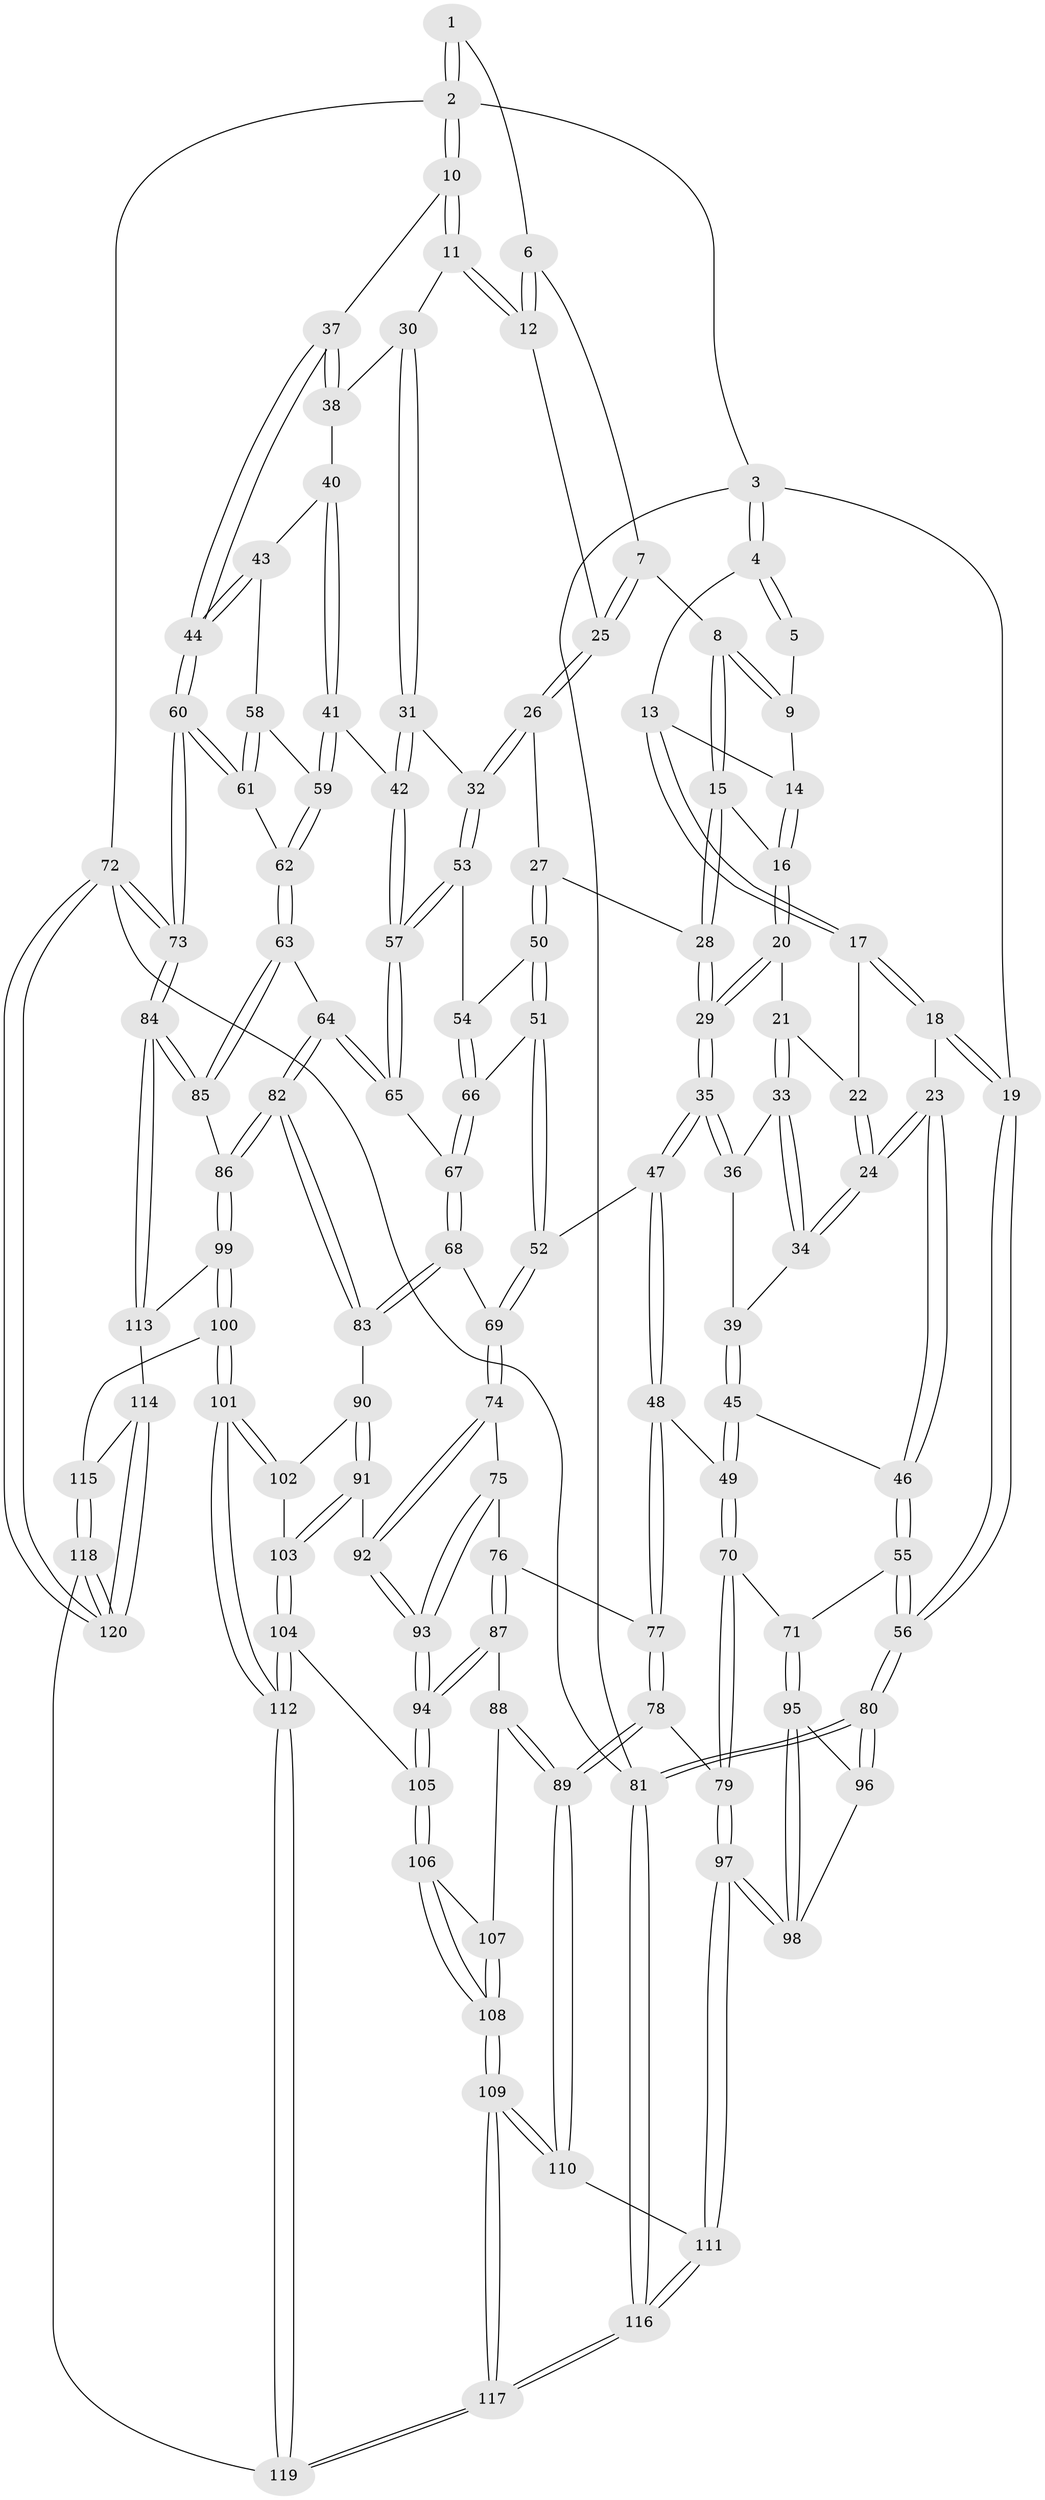 // Generated by graph-tools (version 1.1) at 2025/51/03/09/25 03:51:00]
// undirected, 120 vertices, 297 edges
graph export_dot {
graph [start="1"]
  node [color=gray90,style=filled];
  1 [pos="+0.9909510155791414+0"];
  2 [pos="+1+0"];
  3 [pos="+0+0"];
  4 [pos="+0.032987968909783935+0"];
  5 [pos="+0.5849972980436611+0"];
  6 [pos="+0.8177329639363548+0.040431620512746694"];
  7 [pos="+0.6372943936585597+0.12570432776458393"];
  8 [pos="+0.6279402344121697+0.11877308229606268"];
  9 [pos="+0.5805939027859264+0"];
  10 [pos="+1+0.03091300312834734"];
  11 [pos="+0.891595507257324+0.20956906472232575"];
  12 [pos="+0.8635855041723294+0.19208395484333526"];
  13 [pos="+0.3312409786330166+0.12256885809008337"];
  14 [pos="+0.3435431588209277+0.12504006803456055"];
  15 [pos="+0.5200192012403535+0.1867309505682071"];
  16 [pos="+0.42449876585771+0.18920835379769896"];
  17 [pos="+0.28853584487202794+0.17474620672851773"];
  18 [pos="+0.09316965071694056+0.1935806295720396"];
  19 [pos="+0+0"];
  20 [pos="+0.4056830331630998+0.291054294958211"];
  21 [pos="+0.31769821377992186+0.2937629991325486"];
  22 [pos="+0.2850466573957741+0.20101875087466142"];
  23 [pos="+0.16832981005489359+0.33933629218913314"];
  24 [pos="+0.1734456708471575+0.33812739717801815"];
  25 [pos="+0.6556337419964765+0.14862207651591583"];
  26 [pos="+0.673949929273617+0.31893008251755417"];
  27 [pos="+0.6145553757970981+0.3501038468197632"];
  28 [pos="+0.5274868460884692+0.33887431756271436"];
  29 [pos="+0.4498961640739621+0.3844399118882589"];
  30 [pos="+0.8647672320780186+0.27630819765680376"];
  31 [pos="+0.7616302181772163+0.3530916296169094"];
  32 [pos="+0.7324936677729453+0.35262373096308836"];
  33 [pos="+0.30236616369913566+0.31795212365628794"];
  34 [pos="+0.24302998081260715+0.3457202774978016"];
  35 [pos="+0.43902717137312497+0.4110215037443514"];
  36 [pos="+0.3401697036270486+0.3631130488163342"];
  37 [pos="+1+0.25401131929584303"];
  38 [pos="+0.9118905716031519+0.3627576226883272"];
  39 [pos="+0.28698548071764757+0.39860395643251834"];
  40 [pos="+0.9130971441777486+0.3709889632053934"];
  41 [pos="+0.840772400087865+0.450756848494976"];
  42 [pos="+0.825122529061866+0.44449787891621273"];
  43 [pos="+0.9536453090593263+0.41547433604924255"];
  44 [pos="+1+0.4086657631652584"];
  45 [pos="+0.31192222942443076+0.4695869810006761"];
  46 [pos="+0.10765553983436511+0.45551382793777656"];
  47 [pos="+0.4278254710611745+0.5065420901599436"];
  48 [pos="+0.4168506525132527+0.5135109365738405"];
  49 [pos="+0.38773104206153663+0.515959351238895"];
  50 [pos="+0.6143560473447274+0.35206695853824677"];
  51 [pos="+0.5399069106722156+0.49784890104727886"];
  52 [pos="+0.47355418417333806+0.5197843849058651"];
  53 [pos="+0.6992873987625712+0.46984620950931216"];
  54 [pos="+0.6327245076154064+0.47163888521860037"];
  55 [pos="+0.013307623918003147+0.542847322544451"];
  56 [pos="+0+0.5226300055955393"];
  57 [pos="+0.7345629990530551+0.5277788595908409"];
  58 [pos="+0.9367427743277048+0.44571281355294207"];
  59 [pos="+0.8686868058386483+0.4821464952145868"];
  60 [pos="+1+0.5463021650666089"];
  61 [pos="+1+0.5705000420352471"];
  62 [pos="+0.8961043490683017+0.6035852939524972"];
  63 [pos="+0.8847070090364629+0.6157331829995909"];
  64 [pos="+0.8773563318678463+0.6167717379905148"];
  65 [pos="+0.7352456812042725+0.5701787339209351"];
  66 [pos="+0.6054860324368568+0.4945835712471175"];
  67 [pos="+0.6793161902899368+0.6081633087790271"];
  68 [pos="+0.6407221284487715+0.6648684658230223"];
  69 [pos="+0.6036879135685732+0.6688646526741944"];
  70 [pos="+0.1892848936050944+0.6616000375622559"];
  71 [pos="+0.10202614641925199+0.6261453473133471"];
  72 [pos="+1+1"];
  73 [pos="+1+1"];
  74 [pos="+0.5890425628480145+0.6840538113397494"];
  75 [pos="+0.4693037334967158+0.7189312349635903"];
  76 [pos="+0.4408103349110369+0.7084794506617421"];
  77 [pos="+0.4171476629908019+0.6979611270154504"];
  78 [pos="+0.29804025095192516+0.7745375348476117"];
  79 [pos="+0.2190194470547055+0.7032409166024324"];
  80 [pos="+0+0.9406643467175001"];
  81 [pos="+0+1"];
  82 [pos="+0.750790315164185+0.7504315344750258"];
  83 [pos="+0.7080416323785623+0.7383031030027132"];
  84 [pos="+0.9925284324755739+0.8518041981501189"];
  85 [pos="+0.9497268470143464+0.8094336454612638"];
  86 [pos="+0.7791532565673571+0.7890001178636511"];
  87 [pos="+0.4317411910018337+0.8273981935746942"];
  88 [pos="+0.3713082801735597+0.8248048880208692"];
  89 [pos="+0.2988058806168538+0.7782709083897341"];
  90 [pos="+0.6983535612244384+0.7552258574902655"];
  91 [pos="+0.5858882286190926+0.8115382390073203"];
  92 [pos="+0.5843194609817461+0.7129180912068785"];
  93 [pos="+0.49223958168255183+0.8259511330423259"];
  94 [pos="+0.49217801117717275+0.8368784199582747"];
  95 [pos="+0.07452590885258403+0.7483899928062181"];
  96 [pos="+0+0.8387279427760836"];
  97 [pos="+0.116653950539465+0.887612931456294"];
  98 [pos="+0.11428869970984912+0.884954556786097"];
  99 [pos="+0.7607276723284224+0.8827802402655129"];
  100 [pos="+0.7463778675571452+0.9040905340295772"];
  101 [pos="+0.667135980886679+0.9056449714243433"];
  102 [pos="+0.6854831016122673+0.7839141877618765"];
  103 [pos="+0.5816897756511114+0.8415932934177707"];
  104 [pos="+0.5643062076595137+0.8886488586630716"];
  105 [pos="+0.5311550689351869+0.8897572726229933"];
  106 [pos="+0.48566231832336776+0.9363806957846745"];
  107 [pos="+0.381813023323339+0.854698192978732"];
  108 [pos="+0.38943244001757427+1"];
  109 [pos="+0.3104739644036748+1"];
  110 [pos="+0.27668033067950276+0.8421889430492394"];
  111 [pos="+0.12028085067211738+0.8971201358328609"];
  112 [pos="+0.6265936282029162+0.9230557929762632"];
  113 [pos="+0.8663263578756614+0.8813392476059869"];
  114 [pos="+0.8064291237568276+0.9476675815797075"];
  115 [pos="+0.7523967079699646+0.9140320180945521"];
  116 [pos="+0.06541027903015743+1"];
  117 [pos="+0.3010239805555494+1"];
  118 [pos="+0.7250594172062738+1"];
  119 [pos="+0.6615392349472032+1"];
  120 [pos="+1+1"];
  1 -- 2;
  1 -- 2;
  1 -- 6;
  2 -- 3;
  2 -- 10;
  2 -- 10;
  2 -- 72;
  3 -- 4;
  3 -- 4;
  3 -- 19;
  3 -- 81;
  4 -- 5;
  4 -- 5;
  4 -- 13;
  5 -- 9;
  6 -- 7;
  6 -- 12;
  6 -- 12;
  7 -- 8;
  7 -- 25;
  7 -- 25;
  8 -- 9;
  8 -- 9;
  8 -- 15;
  8 -- 15;
  9 -- 14;
  10 -- 11;
  10 -- 11;
  10 -- 37;
  11 -- 12;
  11 -- 12;
  11 -- 30;
  12 -- 25;
  13 -- 14;
  13 -- 17;
  13 -- 17;
  14 -- 16;
  14 -- 16;
  15 -- 16;
  15 -- 28;
  15 -- 28;
  16 -- 20;
  16 -- 20;
  17 -- 18;
  17 -- 18;
  17 -- 22;
  18 -- 19;
  18 -- 19;
  18 -- 23;
  19 -- 56;
  19 -- 56;
  20 -- 21;
  20 -- 29;
  20 -- 29;
  21 -- 22;
  21 -- 33;
  21 -- 33;
  22 -- 24;
  22 -- 24;
  23 -- 24;
  23 -- 24;
  23 -- 46;
  23 -- 46;
  24 -- 34;
  24 -- 34;
  25 -- 26;
  25 -- 26;
  26 -- 27;
  26 -- 32;
  26 -- 32;
  27 -- 28;
  27 -- 50;
  27 -- 50;
  28 -- 29;
  28 -- 29;
  29 -- 35;
  29 -- 35;
  30 -- 31;
  30 -- 31;
  30 -- 38;
  31 -- 32;
  31 -- 42;
  31 -- 42;
  32 -- 53;
  32 -- 53;
  33 -- 34;
  33 -- 34;
  33 -- 36;
  34 -- 39;
  35 -- 36;
  35 -- 36;
  35 -- 47;
  35 -- 47;
  36 -- 39;
  37 -- 38;
  37 -- 38;
  37 -- 44;
  37 -- 44;
  38 -- 40;
  39 -- 45;
  39 -- 45;
  40 -- 41;
  40 -- 41;
  40 -- 43;
  41 -- 42;
  41 -- 59;
  41 -- 59;
  42 -- 57;
  42 -- 57;
  43 -- 44;
  43 -- 44;
  43 -- 58;
  44 -- 60;
  44 -- 60;
  45 -- 46;
  45 -- 49;
  45 -- 49;
  46 -- 55;
  46 -- 55;
  47 -- 48;
  47 -- 48;
  47 -- 52;
  48 -- 49;
  48 -- 77;
  48 -- 77;
  49 -- 70;
  49 -- 70;
  50 -- 51;
  50 -- 51;
  50 -- 54;
  51 -- 52;
  51 -- 52;
  51 -- 66;
  52 -- 69;
  52 -- 69;
  53 -- 54;
  53 -- 57;
  53 -- 57;
  54 -- 66;
  54 -- 66;
  55 -- 56;
  55 -- 56;
  55 -- 71;
  56 -- 80;
  56 -- 80;
  57 -- 65;
  57 -- 65;
  58 -- 59;
  58 -- 61;
  58 -- 61;
  59 -- 62;
  59 -- 62;
  60 -- 61;
  60 -- 61;
  60 -- 73;
  60 -- 73;
  61 -- 62;
  62 -- 63;
  62 -- 63;
  63 -- 64;
  63 -- 85;
  63 -- 85;
  64 -- 65;
  64 -- 65;
  64 -- 82;
  64 -- 82;
  65 -- 67;
  66 -- 67;
  66 -- 67;
  67 -- 68;
  67 -- 68;
  68 -- 69;
  68 -- 83;
  68 -- 83;
  69 -- 74;
  69 -- 74;
  70 -- 71;
  70 -- 79;
  70 -- 79;
  71 -- 95;
  71 -- 95;
  72 -- 73;
  72 -- 73;
  72 -- 120;
  72 -- 120;
  72 -- 81;
  73 -- 84;
  73 -- 84;
  74 -- 75;
  74 -- 92;
  74 -- 92;
  75 -- 76;
  75 -- 93;
  75 -- 93;
  76 -- 77;
  76 -- 87;
  76 -- 87;
  77 -- 78;
  77 -- 78;
  78 -- 79;
  78 -- 89;
  78 -- 89;
  79 -- 97;
  79 -- 97;
  80 -- 81;
  80 -- 81;
  80 -- 96;
  80 -- 96;
  81 -- 116;
  81 -- 116;
  82 -- 83;
  82 -- 83;
  82 -- 86;
  82 -- 86;
  83 -- 90;
  84 -- 85;
  84 -- 85;
  84 -- 113;
  84 -- 113;
  85 -- 86;
  86 -- 99;
  86 -- 99;
  87 -- 88;
  87 -- 94;
  87 -- 94;
  88 -- 89;
  88 -- 89;
  88 -- 107;
  89 -- 110;
  89 -- 110;
  90 -- 91;
  90 -- 91;
  90 -- 102;
  91 -- 92;
  91 -- 103;
  91 -- 103;
  92 -- 93;
  92 -- 93;
  93 -- 94;
  93 -- 94;
  94 -- 105;
  94 -- 105;
  95 -- 96;
  95 -- 98;
  95 -- 98;
  96 -- 98;
  97 -- 98;
  97 -- 98;
  97 -- 111;
  97 -- 111;
  99 -- 100;
  99 -- 100;
  99 -- 113;
  100 -- 101;
  100 -- 101;
  100 -- 115;
  101 -- 102;
  101 -- 102;
  101 -- 112;
  101 -- 112;
  102 -- 103;
  103 -- 104;
  103 -- 104;
  104 -- 105;
  104 -- 112;
  104 -- 112;
  105 -- 106;
  105 -- 106;
  106 -- 107;
  106 -- 108;
  106 -- 108;
  107 -- 108;
  107 -- 108;
  108 -- 109;
  108 -- 109;
  109 -- 110;
  109 -- 110;
  109 -- 117;
  109 -- 117;
  110 -- 111;
  111 -- 116;
  111 -- 116;
  112 -- 119;
  112 -- 119;
  113 -- 114;
  114 -- 115;
  114 -- 120;
  114 -- 120;
  115 -- 118;
  115 -- 118;
  116 -- 117;
  116 -- 117;
  117 -- 119;
  117 -- 119;
  118 -- 119;
  118 -- 120;
  118 -- 120;
}
